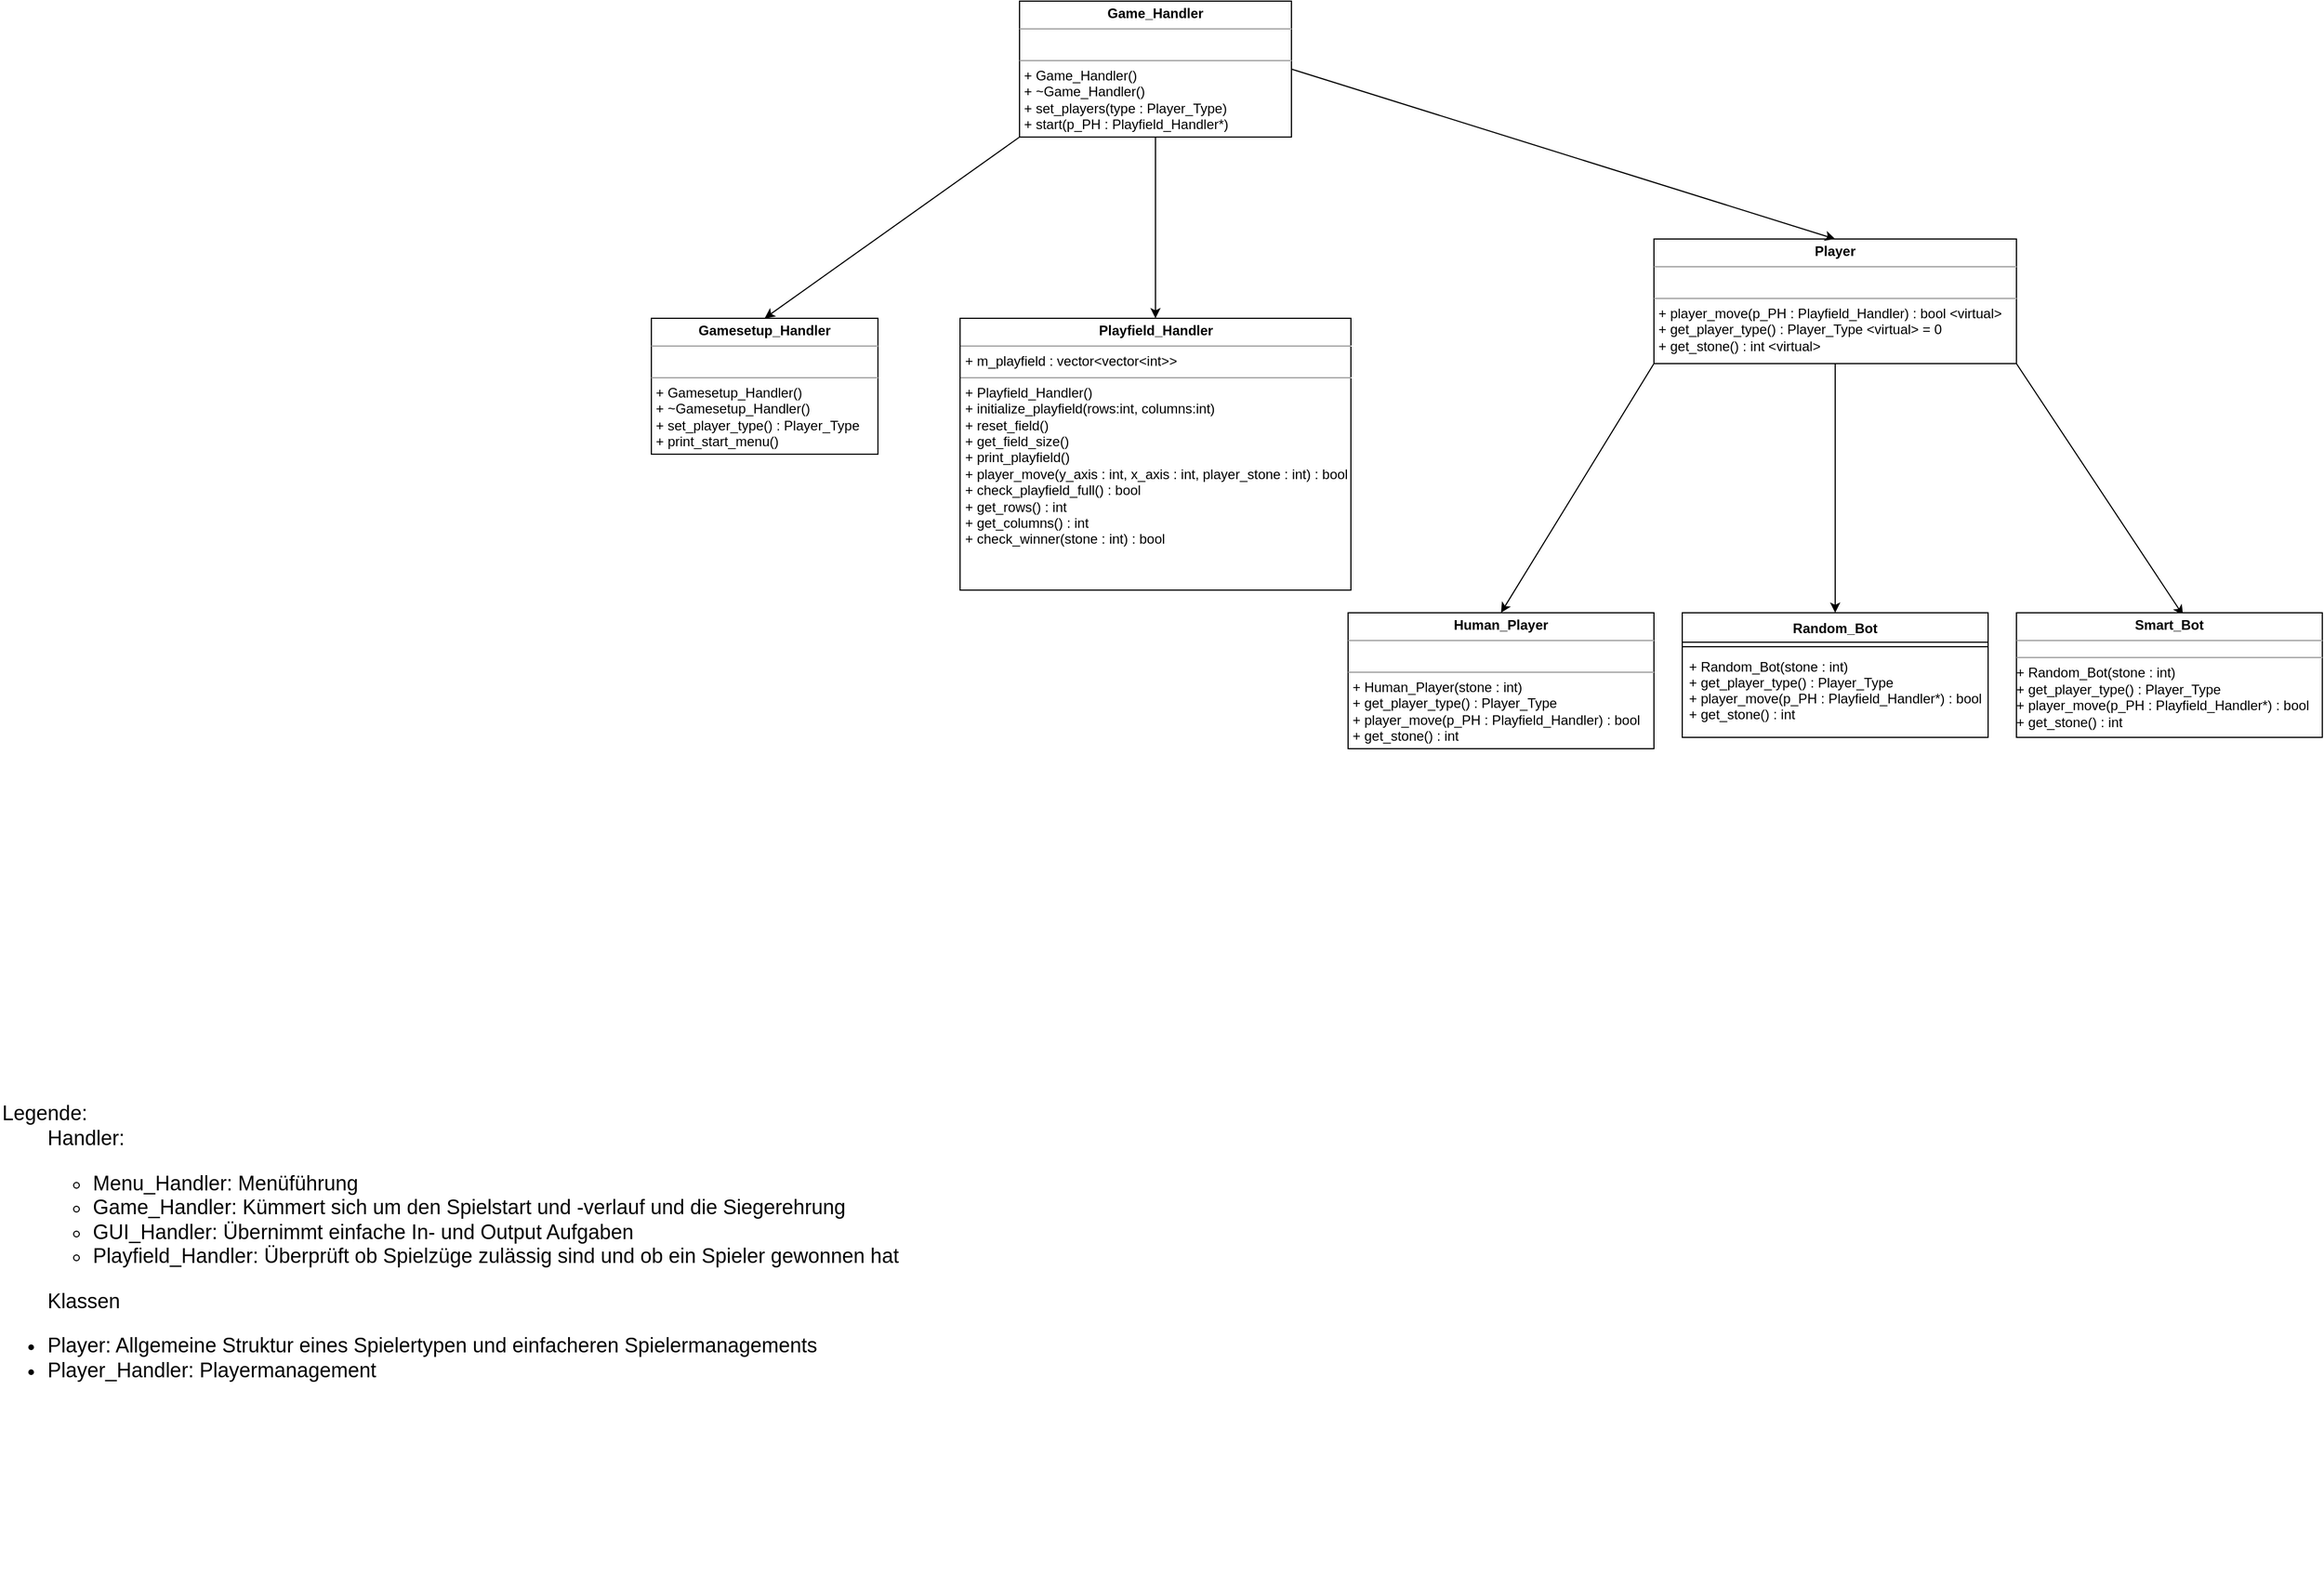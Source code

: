 <mxfile>
    <diagram id="v6FuDHpJ71s782PstM8w" name="Seite-1">
        <mxGraphModel dx="400915" dy="506" grid="1" gridSize="10" guides="1" tooltips="1" connect="1" arrows="1" fold="1" page="1" pageScale="1" pageWidth="400000" pageHeight="400000" math="0" shadow="0">
            <root>
                <mxCell id="0"/>
                <mxCell id="1" parent="0"/>
                <mxCell id="6" value="&lt;p style=&quot;margin: 0px ; margin-top: 4px ; text-align: center&quot;&gt;&lt;b&gt;Gamesetup_Handler&lt;/b&gt;&lt;/p&gt;&lt;hr size=&quot;1&quot;&gt;&lt;p style=&quot;margin: 0px ; margin-left: 4px&quot;&gt;&lt;br&gt;&lt;/p&gt;&lt;hr size=&quot;1&quot;&gt;&lt;p style=&quot;margin: 0px ; margin-left: 4px&quot;&gt;+ Gamesetup_Handler()&lt;/p&gt;&lt;p style=&quot;margin: 0px ; margin-left: 4px&quot;&gt;+ ~Gamesetup_Handler()&lt;/p&gt;&lt;p style=&quot;margin: 0px ; margin-left: 4px&quot;&gt;+ set_player_type() : Player_Type&lt;/p&gt;&lt;p style=&quot;margin: 0px ; margin-left: 4px&quot;&gt;+ print_start_menu()&lt;/p&gt;" style="verticalAlign=top;align=left;overflow=fill;fontSize=12;fontFamily=Helvetica;html=1;" parent="1" vertex="1">
                    <mxGeometry x="545" y="1080" width="200" height="120" as="geometry"/>
                </mxCell>
                <mxCell id="23" style="edgeStyle=none;html=1;exitX=0.5;exitY=1;exitDx=0;exitDy=0;entryX=0.5;entryY=0;entryDx=0;entryDy=0;" parent="1" source="7" target="8" edge="1">
                    <mxGeometry relative="1" as="geometry"/>
                </mxCell>
                <mxCell id="24" style="edgeStyle=none;html=1;exitX=0;exitY=1;exitDx=0;exitDy=0;entryX=0.5;entryY=0;entryDx=0;entryDy=0;" parent="1" source="7" target="6" edge="1">
                    <mxGeometry relative="1" as="geometry"/>
                </mxCell>
                <mxCell id="7" value="&lt;p style=&quot;margin: 0px ; margin-top: 4px ; text-align: center&quot;&gt;&lt;b&gt;Game_Handler&lt;/b&gt;&lt;/p&gt;&lt;hr size=&quot;1&quot;&gt;&lt;p style=&quot;margin: 0px ; margin-left: 4px&quot;&gt;&lt;br&gt;&lt;/p&gt;&lt;hr size=&quot;1&quot;&gt;&lt;p style=&quot;margin: 0px ; margin-left: 4px&quot;&gt;+ Game_Handler()&lt;/p&gt;&lt;p style=&quot;margin: 0px ; margin-left: 4px&quot;&gt;+ ~Game_Handler()&lt;/p&gt;&lt;p style=&quot;margin: 0px ; margin-left: 4px&quot;&gt;+ set_players(type : Player_Type)&lt;/p&gt;&lt;p style=&quot;margin: 0px ; margin-left: 4px&quot;&gt;+ start(p_PH : Playfield_Handler*)&lt;/p&gt;" style="verticalAlign=top;align=left;overflow=fill;fontSize=12;fontFamily=Helvetica;html=1;" parent="1" vertex="1">
                    <mxGeometry x="870" y="800" width="240" height="120" as="geometry"/>
                </mxCell>
                <mxCell id="8" value="&lt;p style=&quot;margin: 0px ; margin-top: 4px ; text-align: center&quot;&gt;&lt;b&gt;Playfield_Handler&lt;/b&gt;&lt;/p&gt;&lt;hr size=&quot;1&quot;&gt;&lt;p style=&quot;margin: 0px ; margin-left: 4px&quot;&gt;+ m_playfield : vector&amp;lt;vector&amp;lt;int&amp;gt;&amp;gt;&lt;/p&gt;&lt;hr size=&quot;1&quot;&gt;&lt;p style=&quot;margin: 0px ; margin-left: 4px&quot;&gt;+ Playfield_Handler()&lt;/p&gt;&lt;p style=&quot;margin: 0px ; margin-left: 4px&quot;&gt;+ initialize_playfield(rows:int, columns:int)&lt;/p&gt;&lt;p style=&quot;margin: 0px ; margin-left: 4px&quot;&gt;+ reset_field()&lt;/p&gt;&lt;p style=&quot;margin: 0px ; margin-left: 4px&quot;&gt;+ get_field_size()&lt;/p&gt;&lt;p style=&quot;margin: 0px ; margin-left: 4px&quot;&gt;+ print_playfield()&lt;/p&gt;&lt;p style=&quot;margin: 0px ; margin-left: 4px&quot;&gt;+ player_move(y_axis : int, x_axis : int, player_stone : int) : bool&lt;/p&gt;&lt;p style=&quot;margin: 0px ; margin-left: 4px&quot;&gt;+ check_playfield_full() : bool&lt;/p&gt;&lt;p style=&quot;margin: 0px ; margin-left: 4px&quot;&gt;+ get_rows() : int&lt;/p&gt;&lt;p style=&quot;margin: 0px ; margin-left: 4px&quot;&gt;+ get_columns() : int&lt;/p&gt;&lt;p style=&quot;margin: 0px ; margin-left: 4px&quot;&gt;+ check_winner(stone : int) : bool&lt;/p&gt;&lt;p style=&quot;margin: 0px ; margin-left: 4px&quot;&gt;&lt;br&gt;&lt;/p&gt;" style="verticalAlign=top;align=left;overflow=fill;fontSize=12;fontFamily=Helvetica;html=1;" parent="1" vertex="1">
                    <mxGeometry x="817.5" y="1080" width="345" height="240" as="geometry"/>
                </mxCell>
                <mxCell id="18" style="edgeStyle=none;html=1;exitX=0;exitY=1;exitDx=0;exitDy=0;entryX=0.5;entryY=0;entryDx=0;entryDy=0;" parent="1" source="9" target="10" edge="1">
                    <mxGeometry relative="1" as="geometry"/>
                </mxCell>
                <mxCell id="9" value="&lt;p style=&quot;margin: 0px ; margin-top: 4px ; text-align: center&quot;&gt;&lt;b&gt;Player&lt;/b&gt;&lt;/p&gt;&lt;hr size=&quot;1&quot;&gt;&lt;p style=&quot;margin: 0px ; margin-left: 4px&quot;&gt;&lt;br&gt;&lt;/p&gt;&lt;hr size=&quot;1&quot;&gt;&lt;p style=&quot;margin: 0px ; margin-left: 4px&quot;&gt;+ player_move(p_PH : Playfield_Handler) : bool &amp;lt;virtual&amp;gt;&lt;/p&gt;&lt;p style=&quot;margin: 0px ; margin-left: 4px&quot;&gt;+ get_player_type() : Player_Type &amp;lt;virtual&amp;gt; = 0&lt;/p&gt;&lt;p style=&quot;margin: 0px ; margin-left: 4px&quot;&gt;+ get_stone() : int &amp;lt;virtual&amp;gt;&lt;/p&gt;" style="verticalAlign=top;align=left;overflow=fill;fontSize=12;fontFamily=Helvetica;html=1;" parent="1" vertex="1">
                    <mxGeometry x="1430" y="1010" width="320" height="110" as="geometry"/>
                </mxCell>
                <mxCell id="10" value="&lt;p style=&quot;margin: 0px ; margin-top: 4px ; text-align: center&quot;&gt;&lt;b&gt;Human_Player&lt;/b&gt;&lt;/p&gt;&lt;hr size=&quot;1&quot;&gt;&lt;p style=&quot;margin: 0px ; margin-left: 4px&quot;&gt;&lt;br&gt;&lt;/p&gt;&lt;hr size=&quot;1&quot;&gt;&lt;p style=&quot;margin: 0px ; margin-left: 4px&quot;&gt;+ Human_Player(stone : int)&lt;/p&gt;&lt;p style=&quot;margin: 0px ; margin-left: 4px&quot;&gt;+ get_player_type() : Player_Type&lt;/p&gt;&lt;p style=&quot;margin: 0px ; margin-left: 4px&quot;&gt;+ player_move(p_PH : Playfield_Handler) : bool&lt;/p&gt;&lt;p style=&quot;margin: 0px ; margin-left: 4px&quot;&gt;+ get_stone() : int&lt;/p&gt;" style="verticalAlign=top;align=left;overflow=fill;fontSize=12;fontFamily=Helvetica;html=1;" parent="1" vertex="1">
                    <mxGeometry x="1160" y="1340" width="270" height="120" as="geometry"/>
                </mxCell>
                <mxCell id="20" style="edgeStyle=none;html=1;entryX=0.5;entryY=0;entryDx=0;entryDy=0;exitX=0.5;exitY=1;exitDx=0;exitDy=0;" parent="1" source="9" target="25" edge="1">
                    <mxGeometry relative="1" as="geometry">
                        <mxPoint x="1810" y="1410" as="sourcePoint"/>
                        <mxPoint x="1590" y="1280" as="targetPoint"/>
                    </mxGeometry>
                </mxCell>
                <mxCell id="21" style="edgeStyle=none;html=1;exitX=1;exitY=1;exitDx=0;exitDy=0;entryX=0.545;entryY=0.021;entryDx=0;entryDy=0;entryPerimeter=0;" parent="1" source="9" target="14" edge="1">
                    <mxGeometry relative="1" as="geometry">
                        <mxPoint x="1900" y="1390" as="sourcePoint"/>
                    </mxGeometry>
                </mxCell>
                <mxCell id="12" value="&lt;font style=&quot;font-size: 18px&quot;&gt;Legende:&lt;br&gt;&lt;span style=&quot;white-space: pre&quot;&gt;&#9;&lt;/span&gt;Handler:&lt;br&gt;&lt;/font&gt;&lt;ul style=&quot;font-size: 18px&quot;&gt;&lt;ul&gt;&lt;li&gt;&lt;font style=&quot;font-size: 18px&quot;&gt;Menu_Handler: Menüführung&lt;/font&gt;&lt;/li&gt;&lt;li&gt;&lt;font style=&quot;font-size: 18px&quot;&gt;Game_Handler: Kümmert sich um den Spielstart und -verlauf und die Siegerehrung&lt;/font&gt;&lt;/li&gt;&lt;li&gt;&lt;font style=&quot;font-size: 18px&quot;&gt;GUI_Handler: Übernimmt einfache In- und Output Aufgaben&lt;/font&gt;&lt;/li&gt;&lt;li&gt;&lt;font style=&quot;font-size: 18px&quot;&gt;Playfield_Handler: Überprüft ob Spielzüge zulässig sind und ob ein Spieler gewonnen hat&lt;/font&gt;&lt;/li&gt;&lt;/ul&gt;&lt;/ul&gt;&lt;font style=&quot;font-size: 18px&quot;&gt;&lt;span style=&quot;white-space: pre&quot;&gt;&#9;&lt;/span&gt;Klassen&lt;br&gt;&lt;/font&gt;&lt;ul style=&quot;font-size: 18px&quot;&gt;&lt;li&gt;&lt;font style=&quot;font-size: 18px&quot;&gt;Player: Allgemeine Struktur eines Spielertypen und einfacheren Spielermanagements&lt;/font&gt;&lt;/li&gt;&lt;li&gt;&lt;font style=&quot;font-size: 18px&quot;&gt;Player_Handler: Playermanagement&lt;/font&gt;&lt;/li&gt;&lt;/ul&gt;" style="text;html=1;strokeColor=none;fillColor=none;align=left;verticalAlign=middle;whiteSpace=wrap;rounded=0;" parent="1" vertex="1">
                    <mxGeometry x="-30" y="1610" width="1350" height="590" as="geometry"/>
                </mxCell>
                <mxCell id="14" value="&lt;p style=&quot;margin: 0px ; margin-top: 4px ; text-align: center&quot;&gt;&lt;b&gt;Smart_Bot&lt;/b&gt;&lt;/p&gt;&lt;hr size=&quot;1&quot;&gt;&lt;div style=&quot;height: 2px&quot;&gt;&lt;/div&gt;&lt;hr size=&quot;1&quot;&gt;&lt;div style=&quot;height: 2px&quot;&gt;+ Random_Bot(stone : int)&lt;br style=&quot;padding: 0px ; margin: 0px&quot;&gt;+ get_player_type() : Player_Type&lt;br style=&quot;padding: 0px ; margin: 0px&quot;&gt;+ player_move(p_PH : Playfield_Handler*) : bool&lt;br style=&quot;padding: 0px ; margin: 0px&quot;&gt;+ get_stone() : int&lt;/div&gt;" style="verticalAlign=top;align=left;overflow=fill;fontSize=12;fontFamily=Helvetica;html=1;" parent="1" vertex="1">
                    <mxGeometry x="1750" y="1340" width="270" height="110" as="geometry"/>
                </mxCell>
                <mxCell id="17" style="edgeStyle=none;html=1;exitX=1;exitY=0.5;exitDx=0;exitDy=0;entryX=0.5;entryY=0;entryDx=0;entryDy=0;" parent="1" source="7" target="9" edge="1">
                    <mxGeometry relative="1" as="geometry">
                        <mxPoint x="1430.0" y="1020" as="sourcePoint"/>
                    </mxGeometry>
                </mxCell>
                <mxCell id="25" value="Random_Bot" style="swimlane;fontStyle=1;align=center;verticalAlign=top;childLayout=stackLayout;horizontal=1;startSize=26;horizontalStack=0;resizeParent=1;resizeParentMax=0;resizeLast=0;collapsible=1;marginBottom=0;" parent="1" vertex="1">
                    <mxGeometry x="1455" y="1340" width="270" height="110" as="geometry"/>
                </mxCell>
                <mxCell id="27" value="" style="line;strokeWidth=1;fillColor=none;align=left;verticalAlign=middle;spacingTop=-1;spacingLeft=3;spacingRight=3;rotatable=0;labelPosition=right;points=[];portConstraint=eastwest;" parent="25" vertex="1">
                    <mxGeometry y="26" width="270" height="8" as="geometry"/>
                </mxCell>
                <mxCell id="28" value="+ Random_Bot(stone : int)&#10;+ get_player_type() : Player_Type&#10;+ player_move(p_PH : Playfield_Handler*) : bool&#10;+ get_stone() : int" style="text;strokeColor=none;fillColor=none;align=left;verticalAlign=top;spacingLeft=4;spacingRight=4;overflow=hidden;rotatable=0;points=[[0,0.5],[1,0.5]];portConstraint=eastwest;" parent="25" vertex="1">
                    <mxGeometry y="34" width="270" height="76" as="geometry"/>
                </mxCell>
            </root>
        </mxGraphModel>
    </diagram>
</mxfile>